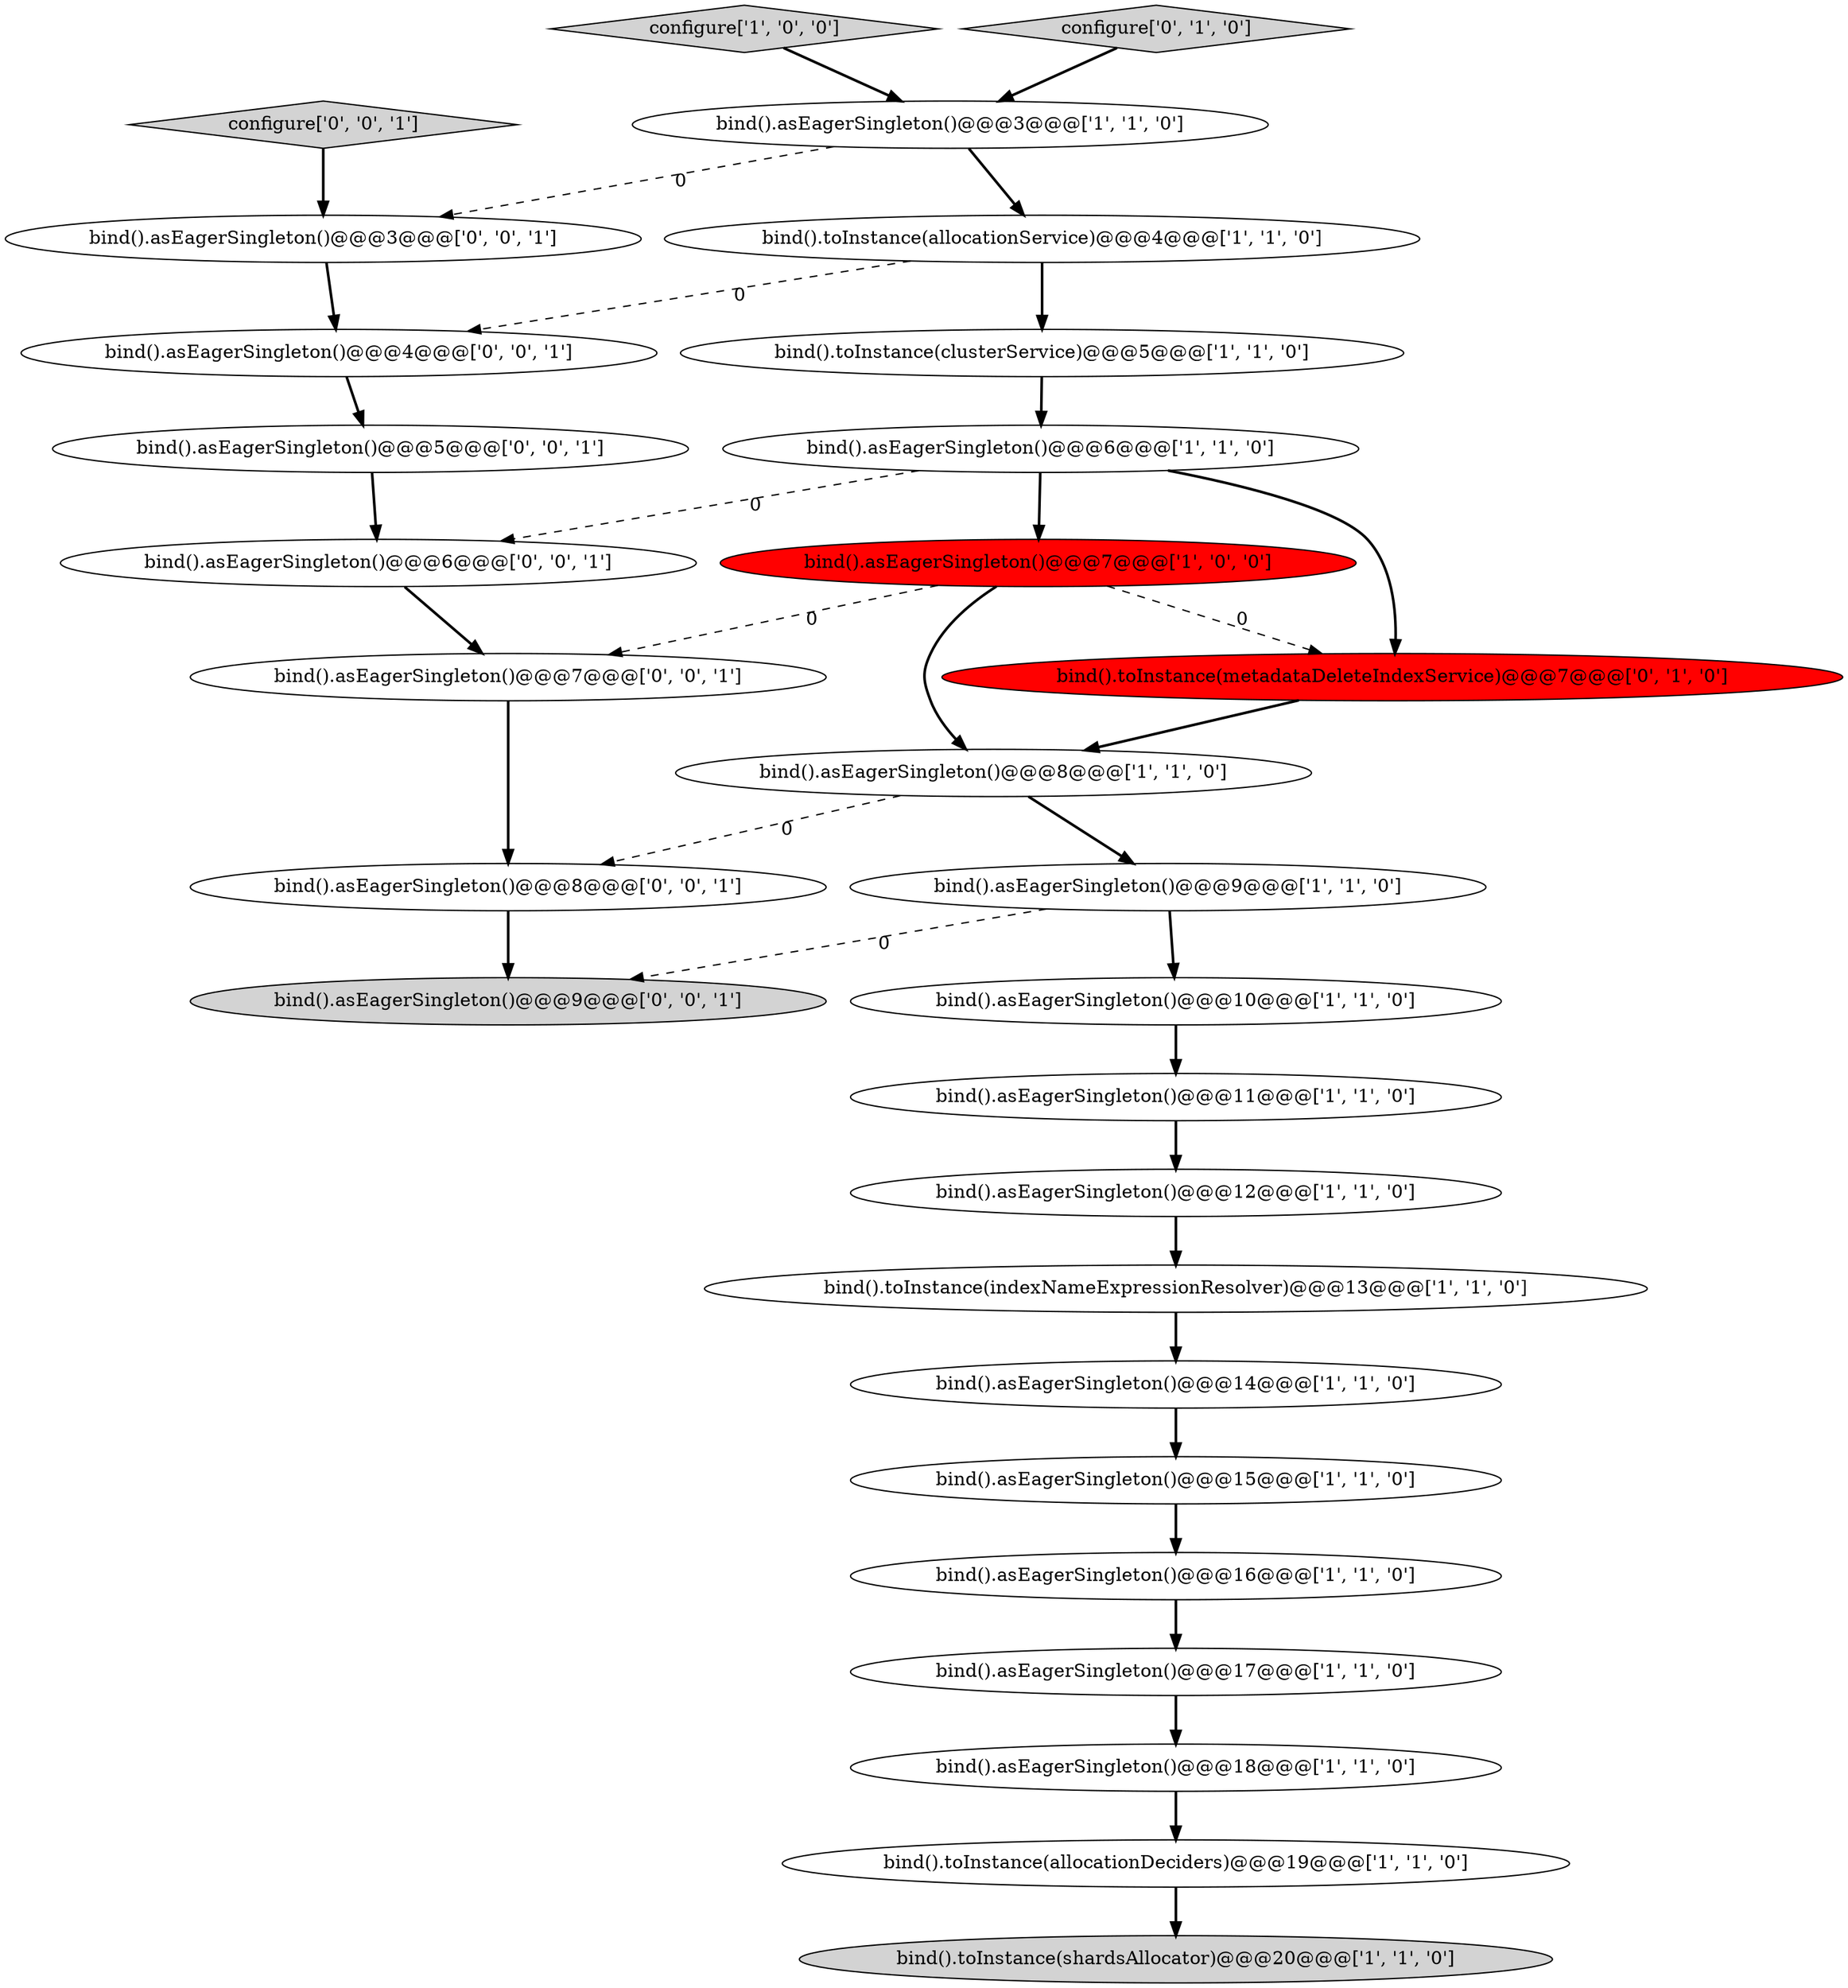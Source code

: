 digraph {
5 [style = filled, label = "bind().asEagerSingleton()@@@8@@@['1', '1', '0']", fillcolor = white, shape = ellipse image = "AAA0AAABBB1BBB"];
11 [style = filled, label = "bind().asEagerSingleton()@@@14@@@['1', '1', '0']", fillcolor = white, shape = ellipse image = "AAA0AAABBB1BBB"];
27 [style = filled, label = "bind().asEagerSingleton()@@@3@@@['0', '0', '1']", fillcolor = white, shape = ellipse image = "AAA0AAABBB3BBB"];
1 [style = filled, label = "bind().asEagerSingleton()@@@15@@@['1', '1', '0']", fillcolor = white, shape = ellipse image = "AAA0AAABBB1BBB"];
22 [style = filled, label = "configure['0', '0', '1']", fillcolor = lightgray, shape = diamond image = "AAA0AAABBB3BBB"];
15 [style = filled, label = "bind().asEagerSingleton()@@@11@@@['1', '1', '0']", fillcolor = white, shape = ellipse image = "AAA0AAABBB1BBB"];
28 [style = filled, label = "bind().asEagerSingleton()@@@6@@@['0', '0', '1']", fillcolor = white, shape = ellipse image = "AAA0AAABBB3BBB"];
0 [style = filled, label = "bind().asEagerSingleton()@@@12@@@['1', '1', '0']", fillcolor = white, shape = ellipse image = "AAA0AAABBB1BBB"];
24 [style = filled, label = "bind().asEagerSingleton()@@@8@@@['0', '0', '1']", fillcolor = white, shape = ellipse image = "AAA0AAABBB3BBB"];
6 [style = filled, label = "bind().toInstance(indexNameExpressionResolver)@@@13@@@['1', '1', '0']", fillcolor = white, shape = ellipse image = "AAA0AAABBB1BBB"];
21 [style = filled, label = "bind().asEagerSingleton()@@@7@@@['0', '0', '1']", fillcolor = white, shape = ellipse image = "AAA0AAABBB3BBB"];
2 [style = filled, label = "bind().asEagerSingleton()@@@18@@@['1', '1', '0']", fillcolor = white, shape = ellipse image = "AAA0AAABBB1BBB"];
16 [style = filled, label = "configure['1', '0', '0']", fillcolor = lightgray, shape = diamond image = "AAA0AAABBB1BBB"];
7 [style = filled, label = "bind().asEagerSingleton()@@@16@@@['1', '1', '0']", fillcolor = white, shape = ellipse image = "AAA0AAABBB1BBB"];
4 [style = filled, label = "bind().asEagerSingleton()@@@6@@@['1', '1', '0']", fillcolor = white, shape = ellipse image = "AAA0AAABBB1BBB"];
19 [style = filled, label = "configure['0', '1', '0']", fillcolor = lightgray, shape = diamond image = "AAA0AAABBB2BBB"];
20 [style = filled, label = "bind().toInstance(metadataDeleteIndexService)@@@7@@@['0', '1', '0']", fillcolor = red, shape = ellipse image = "AAA1AAABBB2BBB"];
13 [style = filled, label = "bind().asEagerSingleton()@@@9@@@['1', '1', '0']", fillcolor = white, shape = ellipse image = "AAA0AAABBB1BBB"];
8 [style = filled, label = "bind().toInstance(clusterService)@@@5@@@['1', '1', '0']", fillcolor = white, shape = ellipse image = "AAA0AAABBB1BBB"];
9 [style = filled, label = "bind().asEagerSingleton()@@@3@@@['1', '1', '0']", fillcolor = white, shape = ellipse image = "AAA0AAABBB1BBB"];
12 [style = filled, label = "bind().asEagerSingleton()@@@7@@@['1', '0', '0']", fillcolor = red, shape = ellipse image = "AAA1AAABBB1BBB"];
14 [style = filled, label = "bind().toInstance(allocationService)@@@4@@@['1', '1', '0']", fillcolor = white, shape = ellipse image = "AAA0AAABBB1BBB"];
23 [style = filled, label = "bind().asEagerSingleton()@@@5@@@['0', '0', '1']", fillcolor = white, shape = ellipse image = "AAA0AAABBB3BBB"];
17 [style = filled, label = "bind().asEagerSingleton()@@@17@@@['1', '1', '0']", fillcolor = white, shape = ellipse image = "AAA0AAABBB1BBB"];
18 [style = filled, label = "bind().toInstance(allocationDeciders)@@@19@@@['1', '1', '0']", fillcolor = white, shape = ellipse image = "AAA0AAABBB1BBB"];
26 [style = filled, label = "bind().asEagerSingleton()@@@4@@@['0', '0', '1']", fillcolor = white, shape = ellipse image = "AAA0AAABBB3BBB"];
10 [style = filled, label = "bind().asEagerSingleton()@@@10@@@['1', '1', '0']", fillcolor = white, shape = ellipse image = "AAA0AAABBB1BBB"];
3 [style = filled, label = "bind().toInstance(shardsAllocator)@@@20@@@['1', '1', '0']", fillcolor = lightgray, shape = ellipse image = "AAA0AAABBB1BBB"];
25 [style = filled, label = "bind().asEagerSingleton()@@@9@@@['0', '0', '1']", fillcolor = lightgray, shape = ellipse image = "AAA0AAABBB3BBB"];
13->10 [style = bold, label=""];
18->3 [style = bold, label=""];
7->17 [style = bold, label=""];
10->15 [style = bold, label=""];
12->5 [style = bold, label=""];
12->20 [style = dashed, label="0"];
0->6 [style = bold, label=""];
11->1 [style = bold, label=""];
5->24 [style = dashed, label="0"];
9->27 [style = dashed, label="0"];
2->18 [style = bold, label=""];
21->24 [style = bold, label=""];
13->25 [style = dashed, label="0"];
1->7 [style = bold, label=""];
12->21 [style = dashed, label="0"];
14->26 [style = dashed, label="0"];
4->28 [style = dashed, label="0"];
20->5 [style = bold, label=""];
23->28 [style = bold, label=""];
28->21 [style = bold, label=""];
17->2 [style = bold, label=""];
22->27 [style = bold, label=""];
19->9 [style = bold, label=""];
24->25 [style = bold, label=""];
15->0 [style = bold, label=""];
6->11 [style = bold, label=""];
5->13 [style = bold, label=""];
26->23 [style = bold, label=""];
4->20 [style = bold, label=""];
9->14 [style = bold, label=""];
4->12 [style = bold, label=""];
14->8 [style = bold, label=""];
8->4 [style = bold, label=""];
16->9 [style = bold, label=""];
27->26 [style = bold, label=""];
}
